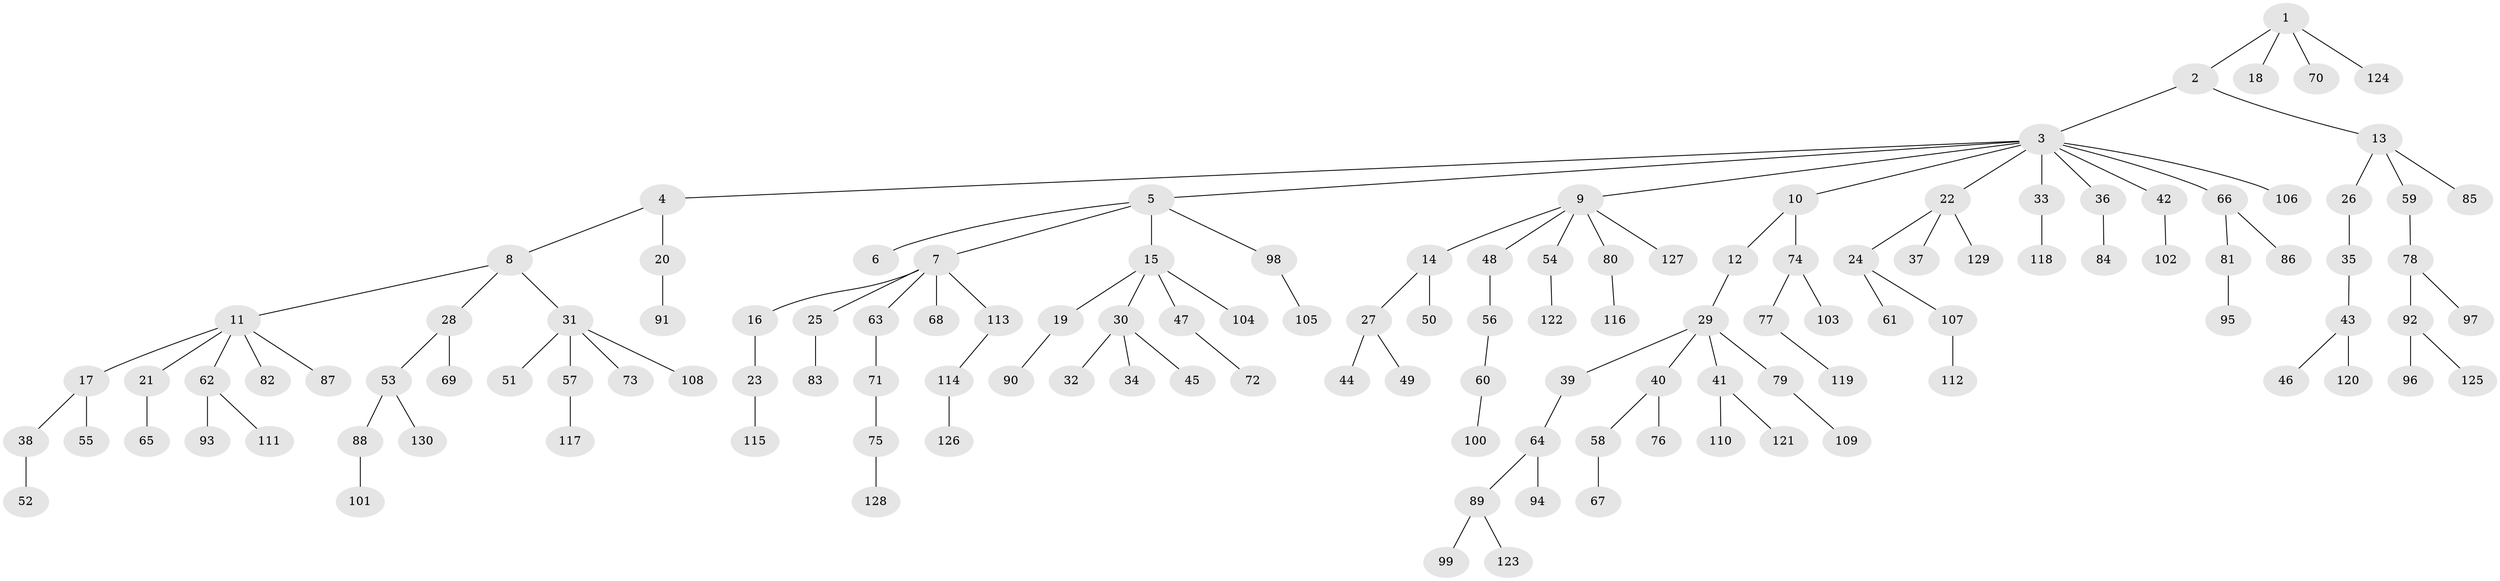 // coarse degree distribution, {1: 0.676923076923077, 2: 0.2153846153846154, 4: 0.03076923076923077, 8: 0.015384615384615385, 27: 0.015384615384615385, 5: 0.03076923076923077, 3: 0.015384615384615385}
// Generated by graph-tools (version 1.1) at 2025/56/03/04/25 21:56:20]
// undirected, 130 vertices, 129 edges
graph export_dot {
graph [start="1"]
  node [color=gray90,style=filled];
  1;
  2;
  3;
  4;
  5;
  6;
  7;
  8;
  9;
  10;
  11;
  12;
  13;
  14;
  15;
  16;
  17;
  18;
  19;
  20;
  21;
  22;
  23;
  24;
  25;
  26;
  27;
  28;
  29;
  30;
  31;
  32;
  33;
  34;
  35;
  36;
  37;
  38;
  39;
  40;
  41;
  42;
  43;
  44;
  45;
  46;
  47;
  48;
  49;
  50;
  51;
  52;
  53;
  54;
  55;
  56;
  57;
  58;
  59;
  60;
  61;
  62;
  63;
  64;
  65;
  66;
  67;
  68;
  69;
  70;
  71;
  72;
  73;
  74;
  75;
  76;
  77;
  78;
  79;
  80;
  81;
  82;
  83;
  84;
  85;
  86;
  87;
  88;
  89;
  90;
  91;
  92;
  93;
  94;
  95;
  96;
  97;
  98;
  99;
  100;
  101;
  102;
  103;
  104;
  105;
  106;
  107;
  108;
  109;
  110;
  111;
  112;
  113;
  114;
  115;
  116;
  117;
  118;
  119;
  120;
  121;
  122;
  123;
  124;
  125;
  126;
  127;
  128;
  129;
  130;
  1 -- 2;
  1 -- 18;
  1 -- 70;
  1 -- 124;
  2 -- 3;
  2 -- 13;
  3 -- 4;
  3 -- 5;
  3 -- 9;
  3 -- 10;
  3 -- 22;
  3 -- 33;
  3 -- 36;
  3 -- 42;
  3 -- 66;
  3 -- 106;
  4 -- 8;
  4 -- 20;
  5 -- 6;
  5 -- 7;
  5 -- 15;
  5 -- 98;
  7 -- 16;
  7 -- 25;
  7 -- 63;
  7 -- 68;
  7 -- 113;
  8 -- 11;
  8 -- 28;
  8 -- 31;
  9 -- 14;
  9 -- 48;
  9 -- 54;
  9 -- 80;
  9 -- 127;
  10 -- 12;
  10 -- 74;
  11 -- 17;
  11 -- 21;
  11 -- 62;
  11 -- 82;
  11 -- 87;
  12 -- 29;
  13 -- 26;
  13 -- 59;
  13 -- 85;
  14 -- 27;
  14 -- 50;
  15 -- 19;
  15 -- 30;
  15 -- 47;
  15 -- 104;
  16 -- 23;
  17 -- 38;
  17 -- 55;
  19 -- 90;
  20 -- 91;
  21 -- 65;
  22 -- 24;
  22 -- 37;
  22 -- 129;
  23 -- 115;
  24 -- 61;
  24 -- 107;
  25 -- 83;
  26 -- 35;
  27 -- 44;
  27 -- 49;
  28 -- 53;
  28 -- 69;
  29 -- 39;
  29 -- 40;
  29 -- 41;
  29 -- 79;
  30 -- 32;
  30 -- 34;
  30 -- 45;
  31 -- 51;
  31 -- 57;
  31 -- 73;
  31 -- 108;
  33 -- 118;
  35 -- 43;
  36 -- 84;
  38 -- 52;
  39 -- 64;
  40 -- 58;
  40 -- 76;
  41 -- 110;
  41 -- 121;
  42 -- 102;
  43 -- 46;
  43 -- 120;
  47 -- 72;
  48 -- 56;
  53 -- 88;
  53 -- 130;
  54 -- 122;
  56 -- 60;
  57 -- 117;
  58 -- 67;
  59 -- 78;
  60 -- 100;
  62 -- 93;
  62 -- 111;
  63 -- 71;
  64 -- 89;
  64 -- 94;
  66 -- 81;
  66 -- 86;
  71 -- 75;
  74 -- 77;
  74 -- 103;
  75 -- 128;
  77 -- 119;
  78 -- 92;
  78 -- 97;
  79 -- 109;
  80 -- 116;
  81 -- 95;
  88 -- 101;
  89 -- 99;
  89 -- 123;
  92 -- 96;
  92 -- 125;
  98 -- 105;
  107 -- 112;
  113 -- 114;
  114 -- 126;
}
